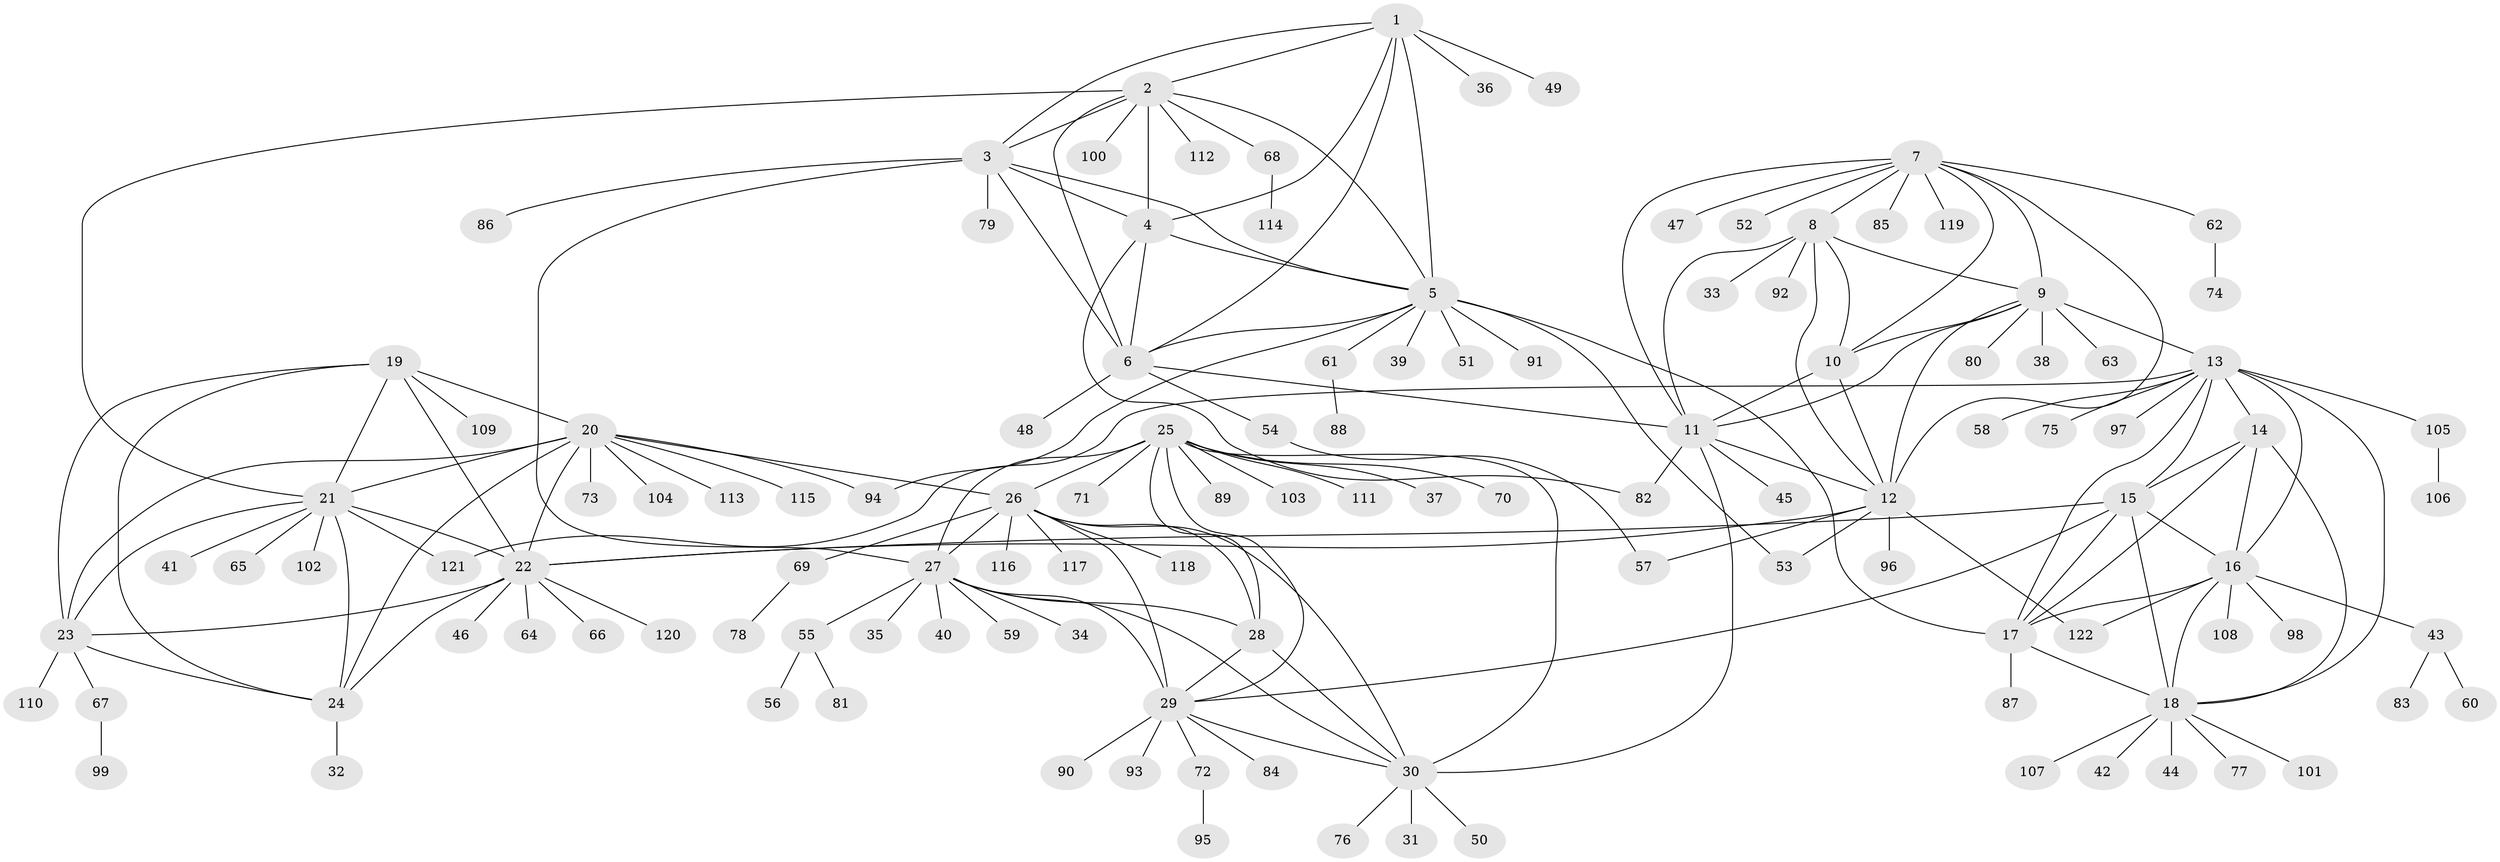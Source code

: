// Generated by graph-tools (version 1.1) at 2025/15/03/09/25 04:15:44]
// undirected, 122 vertices, 183 edges
graph export_dot {
graph [start="1"]
  node [color=gray90,style=filled];
  1;
  2;
  3;
  4;
  5;
  6;
  7;
  8;
  9;
  10;
  11;
  12;
  13;
  14;
  15;
  16;
  17;
  18;
  19;
  20;
  21;
  22;
  23;
  24;
  25;
  26;
  27;
  28;
  29;
  30;
  31;
  32;
  33;
  34;
  35;
  36;
  37;
  38;
  39;
  40;
  41;
  42;
  43;
  44;
  45;
  46;
  47;
  48;
  49;
  50;
  51;
  52;
  53;
  54;
  55;
  56;
  57;
  58;
  59;
  60;
  61;
  62;
  63;
  64;
  65;
  66;
  67;
  68;
  69;
  70;
  71;
  72;
  73;
  74;
  75;
  76;
  77;
  78;
  79;
  80;
  81;
  82;
  83;
  84;
  85;
  86;
  87;
  88;
  89;
  90;
  91;
  92;
  93;
  94;
  95;
  96;
  97;
  98;
  99;
  100;
  101;
  102;
  103;
  104;
  105;
  106;
  107;
  108;
  109;
  110;
  111;
  112;
  113;
  114;
  115;
  116;
  117;
  118;
  119;
  120;
  121;
  122;
  1 -- 2;
  1 -- 3;
  1 -- 4;
  1 -- 5;
  1 -- 6;
  1 -- 36;
  1 -- 49;
  2 -- 3;
  2 -- 4;
  2 -- 5;
  2 -- 6;
  2 -- 21;
  2 -- 68;
  2 -- 100;
  2 -- 112;
  3 -- 4;
  3 -- 5;
  3 -- 6;
  3 -- 27;
  3 -- 79;
  3 -- 86;
  4 -- 5;
  4 -- 6;
  4 -- 82;
  5 -- 6;
  5 -- 17;
  5 -- 39;
  5 -- 51;
  5 -- 53;
  5 -- 61;
  5 -- 91;
  5 -- 94;
  6 -- 11;
  6 -- 48;
  6 -- 54;
  7 -- 8;
  7 -- 9;
  7 -- 10;
  7 -- 11;
  7 -- 12;
  7 -- 47;
  7 -- 52;
  7 -- 62;
  7 -- 85;
  7 -- 119;
  8 -- 9;
  8 -- 10;
  8 -- 11;
  8 -- 12;
  8 -- 33;
  8 -- 92;
  9 -- 10;
  9 -- 11;
  9 -- 12;
  9 -- 13;
  9 -- 38;
  9 -- 63;
  9 -- 80;
  10 -- 11;
  10 -- 12;
  11 -- 12;
  11 -- 30;
  11 -- 45;
  11 -- 82;
  12 -- 22;
  12 -- 53;
  12 -- 57;
  12 -- 96;
  12 -- 122;
  13 -- 14;
  13 -- 15;
  13 -- 16;
  13 -- 17;
  13 -- 18;
  13 -- 58;
  13 -- 75;
  13 -- 97;
  13 -- 105;
  13 -- 121;
  14 -- 15;
  14 -- 16;
  14 -- 17;
  14 -- 18;
  15 -- 16;
  15 -- 17;
  15 -- 18;
  15 -- 22;
  15 -- 29;
  16 -- 17;
  16 -- 18;
  16 -- 43;
  16 -- 98;
  16 -- 108;
  16 -- 122;
  17 -- 18;
  17 -- 87;
  18 -- 42;
  18 -- 44;
  18 -- 77;
  18 -- 101;
  18 -- 107;
  19 -- 20;
  19 -- 21;
  19 -- 22;
  19 -- 23;
  19 -- 24;
  19 -- 109;
  20 -- 21;
  20 -- 22;
  20 -- 23;
  20 -- 24;
  20 -- 26;
  20 -- 73;
  20 -- 94;
  20 -- 104;
  20 -- 113;
  20 -- 115;
  21 -- 22;
  21 -- 23;
  21 -- 24;
  21 -- 41;
  21 -- 65;
  21 -- 102;
  21 -- 121;
  22 -- 23;
  22 -- 24;
  22 -- 46;
  22 -- 64;
  22 -- 66;
  22 -- 120;
  23 -- 24;
  23 -- 67;
  23 -- 110;
  24 -- 32;
  25 -- 26;
  25 -- 27;
  25 -- 28;
  25 -- 29;
  25 -- 30;
  25 -- 37;
  25 -- 70;
  25 -- 71;
  25 -- 89;
  25 -- 103;
  25 -- 111;
  26 -- 27;
  26 -- 28;
  26 -- 29;
  26 -- 30;
  26 -- 69;
  26 -- 116;
  26 -- 117;
  26 -- 118;
  27 -- 28;
  27 -- 29;
  27 -- 30;
  27 -- 34;
  27 -- 35;
  27 -- 40;
  27 -- 55;
  27 -- 59;
  28 -- 29;
  28 -- 30;
  29 -- 30;
  29 -- 72;
  29 -- 84;
  29 -- 90;
  29 -- 93;
  30 -- 31;
  30 -- 50;
  30 -- 76;
  43 -- 60;
  43 -- 83;
  54 -- 57;
  55 -- 56;
  55 -- 81;
  61 -- 88;
  62 -- 74;
  67 -- 99;
  68 -- 114;
  69 -- 78;
  72 -- 95;
  105 -- 106;
}
